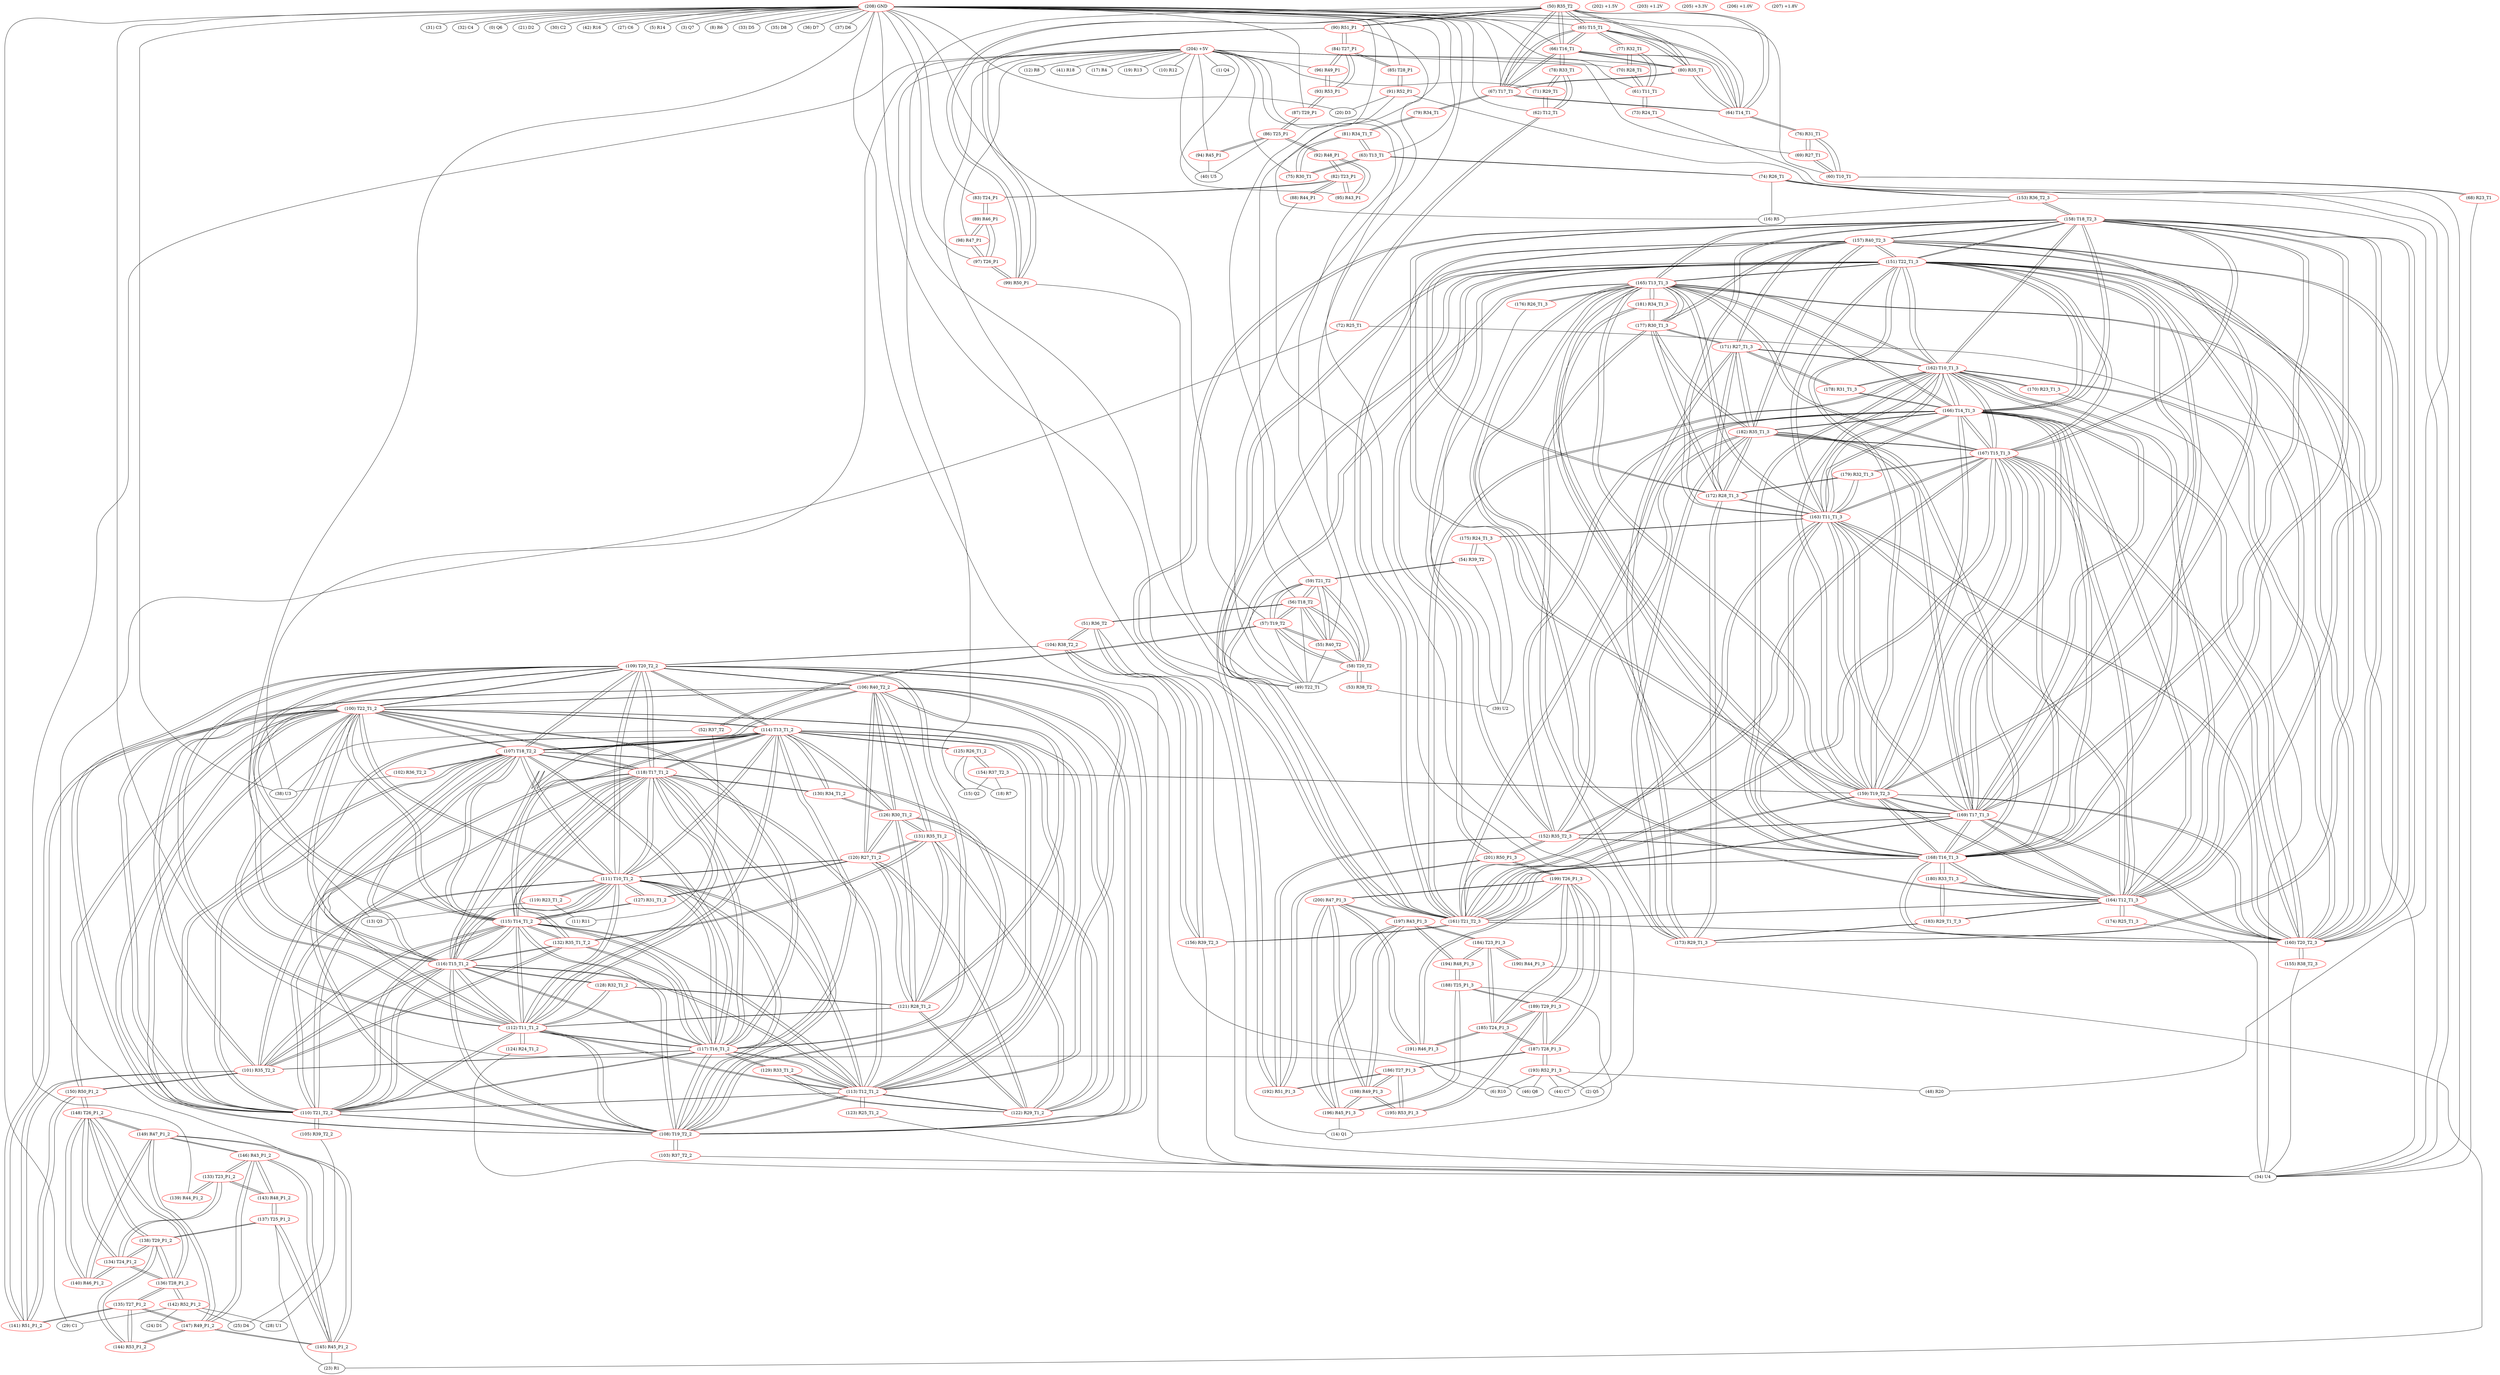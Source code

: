 graph {
	50 [label="(50) R35_T2" color=red]
	65 [label="(65) T15_T1"]
	66 [label="(66) T16_T1"]
	64 [label="(64) T14_T1"]
	67 [label="(67) T17_T1"]
	80 [label="(80) R35_T1"]
	90 [label="(90) R51_P1"]
	99 [label="(99) R50_P1"]
	49 [label="(49) T22_T1"]
	51 [label="(51) R36_T2" color=red]
	34 [label="(34) U4"]
	104 [label="(104) R38_T2_2"]
	156 [label="(156) R39_T2_3"]
	56 [label="(56) T18_T2"]
	52 [label="(52) R37_T2" color=red]
	11 [label="(11) R11"]
	38 [label="(38) U3"]
	57 [label="(57) T19_T2"]
	53 [label="(53) R38_T2" color=red]
	39 [label="(39) U2"]
	58 [label="(58) T20_T2"]
	54 [label="(54) R39_T2" color=red]
	39 [label="(39) U2"]
	175 [label="(175) R24_T1_3"]
	59 [label="(59) T21_T2"]
	55 [label="(55) R40_T2" color=red]
	57 [label="(57) T19_T2"]
	58 [label="(58) T20_T2"]
	59 [label="(59) T21_T2"]
	49 [label="(49) T22_T1"]
	56 [label="(56) T18_T2"]
	56 [label="(56) T18_T2" color=red]
	57 [label="(57) T19_T2"]
	58 [label="(58) T20_T2"]
	59 [label="(59) T21_T2"]
	49 [label="(49) T22_T1"]
	55 [label="(55) R40_T2"]
	51 [label="(51) R36_T2"]
	57 [label="(57) T19_T2" color=red]
	58 [label="(58) T20_T2"]
	59 [label="(59) T21_T2"]
	49 [label="(49) T22_T1"]
	56 [label="(56) T18_T2"]
	55 [label="(55) R40_T2"]
	52 [label="(52) R37_T2"]
	58 [label="(58) T20_T2" color=red]
	57 [label="(57) T19_T2"]
	59 [label="(59) T21_T2"]
	49 [label="(49) T22_T1"]
	56 [label="(56) T18_T2"]
	55 [label="(55) R40_T2"]
	53 [label="(53) R38_T2"]
	59 [label="(59) T21_T2" color=red]
	57 [label="(57) T19_T2"]
	58 [label="(58) T20_T2"]
	49 [label="(49) T22_T1"]
	56 [label="(56) T18_T2"]
	55 [label="(55) R40_T2"]
	54 [label="(54) R39_T2"]
	60 [label="(60) T10_T1" color=red]
	68 [label="(68) R23_T1"]
	69 [label="(69) R27_T1"]
	76 [label="(76) R31_T1"]
	61 [label="(61) T11_T1" color=red]
	73 [label="(73) R24_T1"]
	77 [label="(77) R32_T1"]
	70 [label="(70) R28_T1"]
	62 [label="(62) T12_T1" color=red]
	78 [label="(78) R33_T1"]
	71 [label="(71) R29_T1"]
	72 [label="(72) R25_T1"]
	63 [label="(63) T13_T1" color=red]
	75 [label="(75) R30_T1"]
	81 [label="(81) R34_T1_T"]
	74 [label="(74) R26_T1"]
	64 [label="(64) T14_T1" color=red]
	65 [label="(65) T15_T1"]
	66 [label="(66) T16_T1"]
	67 [label="(67) T17_T1"]
	50 [label="(50) R35_T2"]
	80 [label="(80) R35_T1"]
	76 [label="(76) R31_T1"]
	65 [label="(65) T15_T1" color=red]
	66 [label="(66) T16_T1"]
	64 [label="(64) T14_T1"]
	67 [label="(67) T17_T1"]
	50 [label="(50) R35_T2"]
	80 [label="(80) R35_T1"]
	77 [label="(77) R32_T1"]
	66 [label="(66) T16_T1" color=red]
	65 [label="(65) T15_T1"]
	64 [label="(64) T14_T1"]
	67 [label="(67) T17_T1"]
	50 [label="(50) R35_T2"]
	80 [label="(80) R35_T1"]
	78 [label="(78) R33_T1"]
	67 [label="(67) T17_T1" color=red]
	65 [label="(65) T15_T1"]
	66 [label="(66) T16_T1"]
	64 [label="(64) T14_T1"]
	50 [label="(50) R35_T2"]
	80 [label="(80) R35_T1"]
	79 [label="(79) R34_T1"]
	68 [label="(68) R23_T1" color=red]
	34 [label="(34) U4"]
	60 [label="(60) T10_T1"]
	69 [label="(69) R27_T1" color=red]
	60 [label="(60) T10_T1"]
	76 [label="(76) R31_T1"]
	70 [label="(70) R28_T1" color=red]
	77 [label="(77) R32_T1"]
	61 [label="(61) T11_T1"]
	71 [label="(71) R29_T1" color=red]
	78 [label="(78) R33_T1"]
	62 [label="(62) T12_T1"]
	72 [label="(72) R25_T1" color=red]
	34 [label="(34) U4"]
	25 [label="(25) D4"]
	62 [label="(62) T12_T1"]
	73 [label="(73) R24_T1" color=red]
	34 [label="(34) U4"]
	61 [label="(61) T11_T1"]
	74 [label="(74) R26_T1" color=red]
	34 [label="(34) U4"]
	16 [label="(16) R5"]
	153 [label="(153) R36_T2_3"]
	63 [label="(63) T13_T1"]
	75 [label="(75) R30_T1" color=red]
	81 [label="(81) R34_T1_T"]
	63 [label="(63) T13_T1"]
	76 [label="(76) R31_T1" color=red]
	69 [label="(69) R27_T1"]
	60 [label="(60) T10_T1"]
	64 [label="(64) T14_T1"]
	77 [label="(77) R32_T1" color=red]
	65 [label="(65) T15_T1"]
	61 [label="(61) T11_T1"]
	70 [label="(70) R28_T1"]
	78 [label="(78) R33_T1" color=red]
	66 [label="(66) T16_T1"]
	62 [label="(62) T12_T1"]
	71 [label="(71) R29_T1"]
	79 [label="(79) R34_T1" color=red]
	67 [label="(67) T17_T1"]
	81 [label="(81) R34_T1_T"]
	80 [label="(80) R35_T1" color=red]
	65 [label="(65) T15_T1"]
	66 [label="(66) T16_T1"]
	64 [label="(64) T14_T1"]
	67 [label="(67) T17_T1"]
	50 [label="(50) R35_T2"]
	81 [label="(81) R34_T1_T" color=red]
	75 [label="(75) R30_T1"]
	63 [label="(63) T13_T1"]
	79 [label="(79) R34_T1"]
	82 [label="(82) T23_P1" color=red]
	92 [label="(92) R48_P1"]
	95 [label="(95) R43_P1"]
	83 [label="(83) T24_P1"]
	88 [label="(88) R44_P1"]
	83 [label="(83) T24_P1" color=red]
	89 [label="(89) R46_P1"]
	82 [label="(82) T23_P1"]
	84 [label="(84) T27_P1" color=red]
	90 [label="(90) R51_P1"]
	85 [label="(85) T28_P1"]
	93 [label="(93) R53_P1"]
	96 [label="(96) R49_P1"]
	85 [label="(85) T28_P1" color=red]
	91 [label="(91) R52_P1"]
	84 [label="(84) T27_P1"]
	86 [label="(86) T25_P1" color=red]
	87 [label="(87) T29_P1"]
	92 [label="(92) R48_P1"]
	94 [label="(94) R45_P1"]
	40 [label="(40) U5"]
	87 [label="(87) T29_P1" color=red]
	86 [label="(86) T25_P1"]
	93 [label="(93) R53_P1"]
	88 [label="(88) R44_P1" color=red]
	44 [label="(44) C7"]
	82 [label="(82) T23_P1"]
	89 [label="(89) R46_P1" color=red]
	97 [label="(97) T26_P1"]
	98 [label="(98) R47_P1"]
	83 [label="(83) T24_P1"]
	90 [label="(90) R51_P1" color=red]
	84 [label="(84) T27_P1"]
	99 [label="(99) R50_P1"]
	49 [label="(49) T22_T1"]
	50 [label="(50) R35_T2"]
	91 [label="(91) R52_P1" color=red]
	48 [label="(48) R20"]
	20 [label="(20) D3"]
	16 [label="(16) R5"]
	85 [label="(85) T28_P1"]
	92 [label="(92) R48_P1" color=red]
	86 [label="(86) T25_P1"]
	82 [label="(82) T23_P1"]
	95 [label="(95) R43_P1"]
	93 [label="(93) R53_P1" color=red]
	87 [label="(87) T29_P1"]
	84 [label="(84) T27_P1"]
	96 [label="(96) R49_P1"]
	94 [label="(94) R45_P1" color=red]
	86 [label="(86) T25_P1"]
	40 [label="(40) U5"]
	95 [label="(95) R43_P1" color=red]
	92 [label="(92) R48_P1"]
	82 [label="(82) T23_P1"]
	96 [label="(96) R49_P1" color=red]
	84 [label="(84) T27_P1"]
	93 [label="(93) R53_P1"]
	97 [label="(97) T26_P1" color=red]
	99 [label="(99) R50_P1"]
	89 [label="(89) R46_P1"]
	98 [label="(98) R47_P1"]
	98 [label="(98) R47_P1" color=red]
	97 [label="(97) T26_P1"]
	89 [label="(89) R46_P1"]
	99 [label="(99) R50_P1" color=red]
	97 [label="(97) T26_P1"]
	90 [label="(90) R51_P1"]
	49 [label="(49) T22_T1"]
	50 [label="(50) R35_T2"]
	100 [label="(100) T22_T1_2" color=red]
	114 [label="(114) T13_T1_2"]
	107 [label="(107) T18_T2_2"]
	108 [label="(108) T19_T2_2"]
	113 [label="(113) T12_T1_2"]
	116 [label="(116) T15_T1_2"]
	115 [label="(115) T14_T1_2"]
	109 [label="(109) T20_T2_2"]
	110 [label="(110) T21_T2_2"]
	112 [label="(112) T11_T1_2"]
	111 [label="(111) T10_T1_2"]
	117 [label="(117) T16_T1_2"]
	118 [label="(118) T17_T1_2"]
	106 [label="(106) R40_T2_2"]
	141 [label="(141) R51_P1_2"]
	150 [label="(150) R50_P1_2"]
	101 [label="(101) R35_T2_2"]
	101 [label="(101) R35_T2_2" color=red]
	116 [label="(116) T15_T1_2"]
	117 [label="(117) T16_T1_2"]
	115 [label="(115) T14_T1_2"]
	118 [label="(118) T17_T1_2"]
	132 [label="(132) R35_T1_T_2"]
	141 [label="(141) R51_P1_2"]
	150 [label="(150) R50_P1_2"]
	100 [label="(100) T22_T1_2"]
	102 [label="(102) R36_T2_2" color=red]
	38 [label="(38) U3"]
	107 [label="(107) T18_T2_2"]
	103 [label="(103) R37_T2_2" color=red]
	34 [label="(34) U4"]
	108 [label="(108) T19_T2_2"]
	104 [label="(104) R38_T2_2" color=red]
	34 [label="(34) U4"]
	51 [label="(51) R36_T2"]
	156 [label="(156) R39_T2_3"]
	109 [label="(109) T20_T2_2"]
	105 [label="(105) R39_T2_2" color=red]
	28 [label="(28) U1"]
	110 [label="(110) T21_T2_2"]
	106 [label="(106) R40_T2_2" color=red]
	108 [label="(108) T19_T2_2"]
	109 [label="(109) T20_T2_2"]
	110 [label="(110) T21_T2_2"]
	100 [label="(100) T22_T1_2"]
	107 [label="(107) T18_T2_2"]
	122 [label="(122) R29_T1_2"]
	121 [label="(121) R28_T1_2"]
	126 [label="(126) R30_T1_2"]
	120 [label="(120) R27_T1_2"]
	131 [label="(131) R35_T1_2"]
	107 [label="(107) T18_T2_2" color=red]
	114 [label="(114) T13_T1_2"]
	108 [label="(108) T19_T2_2"]
	113 [label="(113) T12_T1_2"]
	116 [label="(116) T15_T1_2"]
	115 [label="(115) T14_T1_2"]
	109 [label="(109) T20_T2_2"]
	110 [label="(110) T21_T2_2"]
	112 [label="(112) T11_T1_2"]
	111 [label="(111) T10_T1_2"]
	100 [label="(100) T22_T1_2"]
	117 [label="(117) T16_T1_2"]
	118 [label="(118) T17_T1_2"]
	106 [label="(106) R40_T2_2"]
	102 [label="(102) R36_T2_2"]
	108 [label="(108) T19_T2_2" color=red]
	114 [label="(114) T13_T1_2"]
	107 [label="(107) T18_T2_2"]
	113 [label="(113) T12_T1_2"]
	116 [label="(116) T15_T1_2"]
	115 [label="(115) T14_T1_2"]
	109 [label="(109) T20_T2_2"]
	110 [label="(110) T21_T2_2"]
	112 [label="(112) T11_T1_2"]
	111 [label="(111) T10_T1_2"]
	100 [label="(100) T22_T1_2"]
	117 [label="(117) T16_T1_2"]
	118 [label="(118) T17_T1_2"]
	106 [label="(106) R40_T2_2"]
	103 [label="(103) R37_T2_2"]
	109 [label="(109) T20_T2_2" color=red]
	114 [label="(114) T13_T1_2"]
	107 [label="(107) T18_T2_2"]
	108 [label="(108) T19_T2_2"]
	113 [label="(113) T12_T1_2"]
	116 [label="(116) T15_T1_2"]
	115 [label="(115) T14_T1_2"]
	110 [label="(110) T21_T2_2"]
	112 [label="(112) T11_T1_2"]
	111 [label="(111) T10_T1_2"]
	100 [label="(100) T22_T1_2"]
	117 [label="(117) T16_T1_2"]
	118 [label="(118) T17_T1_2"]
	106 [label="(106) R40_T2_2"]
	104 [label="(104) R38_T2_2"]
	110 [label="(110) T21_T2_2" color=red]
	114 [label="(114) T13_T1_2"]
	107 [label="(107) T18_T2_2"]
	108 [label="(108) T19_T2_2"]
	113 [label="(113) T12_T1_2"]
	116 [label="(116) T15_T1_2"]
	115 [label="(115) T14_T1_2"]
	109 [label="(109) T20_T2_2"]
	112 [label="(112) T11_T1_2"]
	111 [label="(111) T10_T1_2"]
	100 [label="(100) T22_T1_2"]
	117 [label="(117) T16_T1_2"]
	118 [label="(118) T17_T1_2"]
	106 [label="(106) R40_T2_2"]
	105 [label="(105) R39_T2_2"]
	111 [label="(111) T10_T1_2" color=red]
	114 [label="(114) T13_T1_2"]
	107 [label="(107) T18_T2_2"]
	108 [label="(108) T19_T2_2"]
	113 [label="(113) T12_T1_2"]
	116 [label="(116) T15_T1_2"]
	115 [label="(115) T14_T1_2"]
	109 [label="(109) T20_T2_2"]
	110 [label="(110) T21_T2_2"]
	112 [label="(112) T11_T1_2"]
	100 [label="(100) T22_T1_2"]
	117 [label="(117) T16_T1_2"]
	118 [label="(118) T17_T1_2"]
	119 [label="(119) R23_T1_2"]
	120 [label="(120) R27_T1_2"]
	127 [label="(127) R31_T1_2"]
	112 [label="(112) T11_T1_2" color=red]
	114 [label="(114) T13_T1_2"]
	107 [label="(107) T18_T2_2"]
	108 [label="(108) T19_T2_2"]
	113 [label="(113) T12_T1_2"]
	116 [label="(116) T15_T1_2"]
	115 [label="(115) T14_T1_2"]
	109 [label="(109) T20_T2_2"]
	110 [label="(110) T21_T2_2"]
	111 [label="(111) T10_T1_2"]
	100 [label="(100) T22_T1_2"]
	117 [label="(117) T16_T1_2"]
	118 [label="(118) T17_T1_2"]
	124 [label="(124) R24_T1_2"]
	128 [label="(128) R32_T1_2"]
	121 [label="(121) R28_T1_2"]
	113 [label="(113) T12_T1_2" color=red]
	114 [label="(114) T13_T1_2"]
	107 [label="(107) T18_T2_2"]
	108 [label="(108) T19_T2_2"]
	116 [label="(116) T15_T1_2"]
	115 [label="(115) T14_T1_2"]
	109 [label="(109) T20_T2_2"]
	110 [label="(110) T21_T2_2"]
	112 [label="(112) T11_T1_2"]
	111 [label="(111) T10_T1_2"]
	100 [label="(100) T22_T1_2"]
	117 [label="(117) T16_T1_2"]
	118 [label="(118) T17_T1_2"]
	129 [label="(129) R33_T1_2"]
	122 [label="(122) R29_T1_2"]
	123 [label="(123) R25_T1_2"]
	114 [label="(114) T13_T1_2" color=red]
	107 [label="(107) T18_T2_2"]
	108 [label="(108) T19_T2_2"]
	113 [label="(113) T12_T1_2"]
	116 [label="(116) T15_T1_2"]
	115 [label="(115) T14_T1_2"]
	109 [label="(109) T20_T2_2"]
	110 [label="(110) T21_T2_2"]
	112 [label="(112) T11_T1_2"]
	111 [label="(111) T10_T1_2"]
	100 [label="(100) T22_T1_2"]
	117 [label="(117) T16_T1_2"]
	118 [label="(118) T17_T1_2"]
	126 [label="(126) R30_T1_2"]
	130 [label="(130) R34_T1_2"]
	125 [label="(125) R26_T1_2"]
	115 [label="(115) T14_T1_2" color=red]
	114 [label="(114) T13_T1_2"]
	107 [label="(107) T18_T2_2"]
	108 [label="(108) T19_T2_2"]
	113 [label="(113) T12_T1_2"]
	116 [label="(116) T15_T1_2"]
	109 [label="(109) T20_T2_2"]
	110 [label="(110) T21_T2_2"]
	112 [label="(112) T11_T1_2"]
	111 [label="(111) T10_T1_2"]
	100 [label="(100) T22_T1_2"]
	117 [label="(117) T16_T1_2"]
	118 [label="(118) T17_T1_2"]
	101 [label="(101) R35_T2_2"]
	132 [label="(132) R35_T1_T_2"]
	127 [label="(127) R31_T1_2"]
	116 [label="(116) T15_T1_2" color=red]
	114 [label="(114) T13_T1_2"]
	107 [label="(107) T18_T2_2"]
	108 [label="(108) T19_T2_2"]
	113 [label="(113) T12_T1_2"]
	115 [label="(115) T14_T1_2"]
	109 [label="(109) T20_T2_2"]
	110 [label="(110) T21_T2_2"]
	112 [label="(112) T11_T1_2"]
	111 [label="(111) T10_T1_2"]
	100 [label="(100) T22_T1_2"]
	117 [label="(117) T16_T1_2"]
	118 [label="(118) T17_T1_2"]
	101 [label="(101) R35_T2_2"]
	132 [label="(132) R35_T1_T_2"]
	128 [label="(128) R32_T1_2"]
	117 [label="(117) T16_T1_2" color=red]
	114 [label="(114) T13_T1_2"]
	107 [label="(107) T18_T2_2"]
	108 [label="(108) T19_T2_2"]
	113 [label="(113) T12_T1_2"]
	116 [label="(116) T15_T1_2"]
	115 [label="(115) T14_T1_2"]
	109 [label="(109) T20_T2_2"]
	110 [label="(110) T21_T2_2"]
	112 [label="(112) T11_T1_2"]
	111 [label="(111) T10_T1_2"]
	100 [label="(100) T22_T1_2"]
	118 [label="(118) T17_T1_2"]
	101 [label="(101) R35_T2_2"]
	132 [label="(132) R35_T1_T_2"]
	129 [label="(129) R33_T1_2"]
	118 [label="(118) T17_T1_2" color=red]
	114 [label="(114) T13_T1_2"]
	107 [label="(107) T18_T2_2"]
	108 [label="(108) T19_T2_2"]
	113 [label="(113) T12_T1_2"]
	116 [label="(116) T15_T1_2"]
	115 [label="(115) T14_T1_2"]
	109 [label="(109) T20_T2_2"]
	110 [label="(110) T21_T2_2"]
	112 [label="(112) T11_T1_2"]
	111 [label="(111) T10_T1_2"]
	100 [label="(100) T22_T1_2"]
	117 [label="(117) T16_T1_2"]
	101 [label="(101) R35_T2_2"]
	132 [label="(132) R35_T1_T_2"]
	130 [label="(130) R34_T1_2"]
	119 [label="(119) R23_T1_2" color=red]
	11 [label="(11) R11"]
	13 [label="(13) Q3"]
	111 [label="(111) T10_T1_2"]
	120 [label="(120) R27_T1_2" color=red]
	106 [label="(106) R40_T2_2"]
	122 [label="(122) R29_T1_2"]
	121 [label="(121) R28_T1_2"]
	126 [label="(126) R30_T1_2"]
	131 [label="(131) R35_T1_2"]
	111 [label="(111) T10_T1_2"]
	127 [label="(127) R31_T1_2"]
	121 [label="(121) R28_T1_2" color=red]
	106 [label="(106) R40_T2_2"]
	122 [label="(122) R29_T1_2"]
	126 [label="(126) R30_T1_2"]
	120 [label="(120) R27_T1_2"]
	131 [label="(131) R35_T1_2"]
	128 [label="(128) R32_T1_2"]
	112 [label="(112) T11_T1_2"]
	122 [label="(122) R29_T1_2" color=red]
	106 [label="(106) R40_T2_2"]
	121 [label="(121) R28_T1_2"]
	126 [label="(126) R30_T1_2"]
	120 [label="(120) R27_T1_2"]
	131 [label="(131) R35_T1_2"]
	129 [label="(129) R33_T1_2"]
	113 [label="(113) T12_T1_2"]
	123 [label="(123) R25_T1_2" color=red]
	34 [label="(34) U4"]
	113 [label="(113) T12_T1_2"]
	124 [label="(124) R24_T1_2" color=red]
	34 [label="(34) U4"]
	112 [label="(112) T11_T1_2"]
	125 [label="(125) R26_T1_2" color=red]
	18 [label="(18) R7"]
	15 [label="(15) Q2"]
	154 [label="(154) R37_T2_3"]
	114 [label="(114) T13_T1_2"]
	126 [label="(126) R30_T1_2" color=red]
	106 [label="(106) R40_T2_2"]
	122 [label="(122) R29_T1_2"]
	121 [label="(121) R28_T1_2"]
	120 [label="(120) R27_T1_2"]
	131 [label="(131) R35_T1_2"]
	130 [label="(130) R34_T1_2"]
	114 [label="(114) T13_T1_2"]
	127 [label="(127) R31_T1_2" color=red]
	120 [label="(120) R27_T1_2"]
	111 [label="(111) T10_T1_2"]
	115 [label="(115) T14_T1_2"]
	128 [label="(128) R32_T1_2" color=red]
	116 [label="(116) T15_T1_2"]
	112 [label="(112) T11_T1_2"]
	121 [label="(121) R28_T1_2"]
	129 [label="(129) R33_T1_2" color=red]
	117 [label="(117) T16_T1_2"]
	113 [label="(113) T12_T1_2"]
	122 [label="(122) R29_T1_2"]
	130 [label="(130) R34_T1_2" color=red]
	118 [label="(118) T17_T1_2"]
	126 [label="(126) R30_T1_2"]
	114 [label="(114) T13_T1_2"]
	131 [label="(131) R35_T1_2" color=red]
	106 [label="(106) R40_T2_2"]
	122 [label="(122) R29_T1_2"]
	121 [label="(121) R28_T1_2"]
	126 [label="(126) R30_T1_2"]
	120 [label="(120) R27_T1_2"]
	132 [label="(132) R35_T1_T_2"]
	132 [label="(132) R35_T1_T_2" color=red]
	116 [label="(116) T15_T1_2"]
	117 [label="(117) T16_T1_2"]
	115 [label="(115) T14_T1_2"]
	118 [label="(118) T17_T1_2"]
	101 [label="(101) R35_T2_2"]
	131 [label="(131) R35_T1_2"]
	133 [label="(133) T23_P1_2" color=red]
	143 [label="(143) R48_P1_2"]
	146 [label="(146) R43_P1_2"]
	134 [label="(134) T24_P1_2"]
	139 [label="(139) R44_P1_2"]
	134 [label="(134) T24_P1_2" color=red]
	148 [label="(148) T26_P1_2"]
	138 [label="(138) T29_P1_2"]
	136 [label="(136) T28_P1_2"]
	140 [label="(140) R46_P1_2"]
	133 [label="(133) T23_P1_2"]
	135 [label="(135) T27_P1_2" color=red]
	141 [label="(141) R51_P1_2"]
	136 [label="(136) T28_P1_2"]
	144 [label="(144) R53_P1_2"]
	147 [label="(147) R49_P1_2"]
	136 [label="(136) T28_P1_2" color=red]
	148 [label="(148) T26_P1_2"]
	134 [label="(134) T24_P1_2"]
	138 [label="(138) T29_P1_2"]
	142 [label="(142) R52_P1_2"]
	135 [label="(135) T27_P1_2"]
	137 [label="(137) T25_P1_2" color=red]
	138 [label="(138) T29_P1_2"]
	143 [label="(143) R48_P1_2"]
	145 [label="(145) R45_P1_2"]
	23 [label="(23) R1"]
	138 [label="(138) T29_P1_2" color=red]
	148 [label="(148) T26_P1_2"]
	134 [label="(134) T24_P1_2"]
	136 [label="(136) T28_P1_2"]
	137 [label="(137) T25_P1_2"]
	144 [label="(144) R53_P1_2"]
	139 [label="(139) R44_P1_2" color=red]
	133 [label="(133) T23_P1_2"]
	140 [label="(140) R46_P1_2" color=red]
	148 [label="(148) T26_P1_2"]
	149 [label="(149) R47_P1_2"]
	134 [label="(134) T24_P1_2"]
	141 [label="(141) R51_P1_2" color=red]
	135 [label="(135) T27_P1_2"]
	150 [label="(150) R50_P1_2"]
	100 [label="(100) T22_T1_2"]
	101 [label="(101) R35_T2_2"]
	142 [label="(142) R52_P1_2" color=red]
	24 [label="(24) D1"]
	25 [label="(25) D4"]
	28 [label="(28) U1"]
	29 [label="(29) C1"]
	136 [label="(136) T28_P1_2"]
	143 [label="(143) R48_P1_2" color=red]
	137 [label="(137) T25_P1_2"]
	133 [label="(133) T23_P1_2"]
	146 [label="(146) R43_P1_2"]
	144 [label="(144) R53_P1_2" color=red]
	138 [label="(138) T29_P1_2"]
	135 [label="(135) T27_P1_2"]
	147 [label="(147) R49_P1_2"]
	145 [label="(145) R45_P1_2" color=red]
	149 [label="(149) R47_P1_2"]
	146 [label="(146) R43_P1_2"]
	147 [label="(147) R49_P1_2"]
	137 [label="(137) T25_P1_2"]
	23 [label="(23) R1"]
	146 [label="(146) R43_P1_2" color=red]
	143 [label="(143) R48_P1_2"]
	133 [label="(133) T23_P1_2"]
	149 [label="(149) R47_P1_2"]
	145 [label="(145) R45_P1_2"]
	147 [label="(147) R49_P1_2"]
	147 [label="(147) R49_P1_2" color=red]
	149 [label="(149) R47_P1_2"]
	145 [label="(145) R45_P1_2"]
	146 [label="(146) R43_P1_2"]
	135 [label="(135) T27_P1_2"]
	144 [label="(144) R53_P1_2"]
	148 [label="(148) T26_P1_2" color=red]
	150 [label="(150) R50_P1_2"]
	134 [label="(134) T24_P1_2"]
	138 [label="(138) T29_P1_2"]
	136 [label="(136) T28_P1_2"]
	140 [label="(140) R46_P1_2"]
	149 [label="(149) R47_P1_2"]
	149 [label="(149) R47_P1_2" color=red]
	145 [label="(145) R45_P1_2"]
	146 [label="(146) R43_P1_2"]
	147 [label="(147) R49_P1_2"]
	148 [label="(148) T26_P1_2"]
	140 [label="(140) R46_P1_2"]
	150 [label="(150) R50_P1_2" color=red]
	148 [label="(148) T26_P1_2"]
	141 [label="(141) R51_P1_2"]
	100 [label="(100) T22_T1_2"]
	101 [label="(101) R35_T2_2"]
	151 [label="(151) T22_T1_3" color=red]
	165 [label="(165) T13_T1_3"]
	158 [label="(158) T18_T2_3"]
	159 [label="(159) T19_T2_3"]
	164 [label="(164) T12_T1_3"]
	167 [label="(167) T15_T1_3"]
	166 [label="(166) T14_T1_3"]
	160 [label="(160) T20_T2_3"]
	161 [label="(161) T21_T2_3"]
	163 [label="(163) T11_T1_3"]
	162 [label="(162) T10_T1_3"]
	168 [label="(168) T16_T1_3"]
	169 [label="(169) T17_T1_3"]
	157 [label="(157) R40_T2_3"]
	192 [label="(192) R51_P1_3"]
	201 [label="(201) R50_P1_3"]
	152 [label="(152) R35_T2_3"]
	152 [label="(152) R35_T2_3" color=red]
	167 [label="(167) T15_T1_3"]
	168 [label="(168) T16_T1_3"]
	166 [label="(166) T14_T1_3"]
	169 [label="(169) T17_T1_3"]
	182 [label="(182) R35_T1_3"]
	192 [label="(192) R51_P1_3"]
	201 [label="(201) R50_P1_3"]
	151 [label="(151) T22_T1_3"]
	153 [label="(153) R36_T2_3" color=red]
	34 [label="(34) U4"]
	16 [label="(16) R5"]
	74 [label="(74) R26_T1"]
	158 [label="(158) T18_T2_3"]
	154 [label="(154) R37_T2_3" color=red]
	18 [label="(18) R7"]
	15 [label="(15) Q2"]
	125 [label="(125) R26_T1_2"]
	159 [label="(159) T19_T2_3"]
	155 [label="(155) R38_T2_3" color=red]
	34 [label="(34) U4"]
	160 [label="(160) T20_T2_3"]
	156 [label="(156) R39_T2_3" color=red]
	34 [label="(34) U4"]
	51 [label="(51) R36_T2"]
	104 [label="(104) R38_T2_2"]
	161 [label="(161) T21_T2_3"]
	157 [label="(157) R40_T2_3" color=red]
	159 [label="(159) T19_T2_3"]
	160 [label="(160) T20_T2_3"]
	161 [label="(161) T21_T2_3"]
	151 [label="(151) T22_T1_3"]
	158 [label="(158) T18_T2_3"]
	173 [label="(173) R29_T1_3"]
	172 [label="(172) R28_T1_3"]
	177 [label="(177) R30_T1_3"]
	171 [label="(171) R27_T1_3"]
	182 [label="(182) R35_T1_3"]
	158 [label="(158) T18_T2_3" color=red]
	165 [label="(165) T13_T1_3"]
	159 [label="(159) T19_T2_3"]
	164 [label="(164) T12_T1_3"]
	167 [label="(167) T15_T1_3"]
	166 [label="(166) T14_T1_3"]
	160 [label="(160) T20_T2_3"]
	161 [label="(161) T21_T2_3"]
	163 [label="(163) T11_T1_3"]
	162 [label="(162) T10_T1_3"]
	151 [label="(151) T22_T1_3"]
	168 [label="(168) T16_T1_3"]
	169 [label="(169) T17_T1_3"]
	157 [label="(157) R40_T2_3"]
	153 [label="(153) R36_T2_3"]
	159 [label="(159) T19_T2_3" color=red]
	165 [label="(165) T13_T1_3"]
	158 [label="(158) T18_T2_3"]
	164 [label="(164) T12_T1_3"]
	167 [label="(167) T15_T1_3"]
	166 [label="(166) T14_T1_3"]
	160 [label="(160) T20_T2_3"]
	161 [label="(161) T21_T2_3"]
	163 [label="(163) T11_T1_3"]
	162 [label="(162) T10_T1_3"]
	151 [label="(151) T22_T1_3"]
	168 [label="(168) T16_T1_3"]
	169 [label="(169) T17_T1_3"]
	157 [label="(157) R40_T2_3"]
	154 [label="(154) R37_T2_3"]
	160 [label="(160) T20_T2_3" color=red]
	165 [label="(165) T13_T1_3"]
	158 [label="(158) T18_T2_3"]
	159 [label="(159) T19_T2_3"]
	164 [label="(164) T12_T1_3"]
	167 [label="(167) T15_T1_3"]
	166 [label="(166) T14_T1_3"]
	161 [label="(161) T21_T2_3"]
	163 [label="(163) T11_T1_3"]
	162 [label="(162) T10_T1_3"]
	151 [label="(151) T22_T1_3"]
	168 [label="(168) T16_T1_3"]
	169 [label="(169) T17_T1_3"]
	157 [label="(157) R40_T2_3"]
	155 [label="(155) R38_T2_3"]
	161 [label="(161) T21_T2_3" color=red]
	165 [label="(165) T13_T1_3"]
	158 [label="(158) T18_T2_3"]
	159 [label="(159) T19_T2_3"]
	164 [label="(164) T12_T1_3"]
	167 [label="(167) T15_T1_3"]
	166 [label="(166) T14_T1_3"]
	160 [label="(160) T20_T2_3"]
	163 [label="(163) T11_T1_3"]
	162 [label="(162) T10_T1_3"]
	151 [label="(151) T22_T1_3"]
	168 [label="(168) T16_T1_3"]
	169 [label="(169) T17_T1_3"]
	157 [label="(157) R40_T2_3"]
	156 [label="(156) R39_T2_3"]
	162 [label="(162) T10_T1_3" color=red]
	165 [label="(165) T13_T1_3"]
	158 [label="(158) T18_T2_3"]
	159 [label="(159) T19_T2_3"]
	164 [label="(164) T12_T1_3"]
	167 [label="(167) T15_T1_3"]
	166 [label="(166) T14_T1_3"]
	160 [label="(160) T20_T2_3"]
	161 [label="(161) T21_T2_3"]
	163 [label="(163) T11_T1_3"]
	151 [label="(151) T22_T1_3"]
	168 [label="(168) T16_T1_3"]
	169 [label="(169) T17_T1_3"]
	170 [label="(170) R23_T1_3"]
	171 [label="(171) R27_T1_3"]
	178 [label="(178) R31_T1_3"]
	163 [label="(163) T11_T1_3" color=red]
	165 [label="(165) T13_T1_3"]
	158 [label="(158) T18_T2_3"]
	159 [label="(159) T19_T2_3"]
	164 [label="(164) T12_T1_3"]
	167 [label="(167) T15_T1_3"]
	166 [label="(166) T14_T1_3"]
	160 [label="(160) T20_T2_3"]
	161 [label="(161) T21_T2_3"]
	162 [label="(162) T10_T1_3"]
	151 [label="(151) T22_T1_3"]
	168 [label="(168) T16_T1_3"]
	169 [label="(169) T17_T1_3"]
	175 [label="(175) R24_T1_3"]
	179 [label="(179) R32_T1_3"]
	172 [label="(172) R28_T1_3"]
	164 [label="(164) T12_T1_3" color=red]
	165 [label="(165) T13_T1_3"]
	158 [label="(158) T18_T2_3"]
	159 [label="(159) T19_T2_3"]
	167 [label="(167) T15_T1_3"]
	166 [label="(166) T14_T1_3"]
	160 [label="(160) T20_T2_3"]
	161 [label="(161) T21_T2_3"]
	163 [label="(163) T11_T1_3"]
	162 [label="(162) T10_T1_3"]
	151 [label="(151) T22_T1_3"]
	168 [label="(168) T16_T1_3"]
	169 [label="(169) T17_T1_3"]
	180 [label="(180) R33_T1_3"]
	183 [label="(183) R29_T1_T_3"]
	174 [label="(174) R25_T1_3"]
	165 [label="(165) T13_T1_3" color=red]
	158 [label="(158) T18_T2_3"]
	159 [label="(159) T19_T2_3"]
	164 [label="(164) T12_T1_3"]
	167 [label="(167) T15_T1_3"]
	166 [label="(166) T14_T1_3"]
	160 [label="(160) T20_T2_3"]
	161 [label="(161) T21_T2_3"]
	163 [label="(163) T11_T1_3"]
	162 [label="(162) T10_T1_3"]
	151 [label="(151) T22_T1_3"]
	168 [label="(168) T16_T1_3"]
	169 [label="(169) T17_T1_3"]
	177 [label="(177) R30_T1_3"]
	181 [label="(181) R34_T1_3"]
	176 [label="(176) R26_T1_3"]
	166 [label="(166) T14_T1_3" color=red]
	165 [label="(165) T13_T1_3"]
	158 [label="(158) T18_T2_3"]
	159 [label="(159) T19_T2_3"]
	164 [label="(164) T12_T1_3"]
	167 [label="(167) T15_T1_3"]
	160 [label="(160) T20_T2_3"]
	161 [label="(161) T21_T2_3"]
	163 [label="(163) T11_T1_3"]
	162 [label="(162) T10_T1_3"]
	151 [label="(151) T22_T1_3"]
	168 [label="(168) T16_T1_3"]
	169 [label="(169) T17_T1_3"]
	152 [label="(152) R35_T2_3"]
	182 [label="(182) R35_T1_3"]
	178 [label="(178) R31_T1_3"]
	167 [label="(167) T15_T1_3" color=red]
	165 [label="(165) T13_T1_3"]
	158 [label="(158) T18_T2_3"]
	159 [label="(159) T19_T2_3"]
	164 [label="(164) T12_T1_3"]
	166 [label="(166) T14_T1_3"]
	160 [label="(160) T20_T2_3"]
	161 [label="(161) T21_T2_3"]
	163 [label="(163) T11_T1_3"]
	162 [label="(162) T10_T1_3"]
	151 [label="(151) T22_T1_3"]
	168 [label="(168) T16_T1_3"]
	169 [label="(169) T17_T1_3"]
	152 [label="(152) R35_T2_3"]
	182 [label="(182) R35_T1_3"]
	179 [label="(179) R32_T1_3"]
	168 [label="(168) T16_T1_3" color=red]
	165 [label="(165) T13_T1_3"]
	158 [label="(158) T18_T2_3"]
	159 [label="(159) T19_T2_3"]
	164 [label="(164) T12_T1_3"]
	167 [label="(167) T15_T1_3"]
	166 [label="(166) T14_T1_3"]
	160 [label="(160) T20_T2_3"]
	161 [label="(161) T21_T2_3"]
	163 [label="(163) T11_T1_3"]
	162 [label="(162) T10_T1_3"]
	151 [label="(151) T22_T1_3"]
	169 [label="(169) T17_T1_3"]
	152 [label="(152) R35_T2_3"]
	182 [label="(182) R35_T1_3"]
	180 [label="(180) R33_T1_3"]
	169 [label="(169) T17_T1_3" color=red]
	165 [label="(165) T13_T1_3"]
	158 [label="(158) T18_T2_3"]
	159 [label="(159) T19_T2_3"]
	164 [label="(164) T12_T1_3"]
	167 [label="(167) T15_T1_3"]
	166 [label="(166) T14_T1_3"]
	160 [label="(160) T20_T2_3"]
	161 [label="(161) T21_T2_3"]
	163 [label="(163) T11_T1_3"]
	162 [label="(162) T10_T1_3"]
	151 [label="(151) T22_T1_3"]
	168 [label="(168) T16_T1_3"]
	152 [label="(152) R35_T2_3"]
	182 [label="(182) R35_T1_3"]
	181 [label="(181) R34_T1_3"]
	170 [label="(170) R23_T1_3" color=red]
	34 [label="(34) U4"]
	162 [label="(162) T10_T1_3"]
	171 [label="(171) R27_T1_3" color=red]
	157 [label="(157) R40_T2_3"]
	173 [label="(173) R29_T1_3"]
	172 [label="(172) R28_T1_3"]
	177 [label="(177) R30_T1_3"]
	182 [label="(182) R35_T1_3"]
	162 [label="(162) T10_T1_3"]
	178 [label="(178) R31_T1_3"]
	172 [label="(172) R28_T1_3" color=red]
	157 [label="(157) R40_T2_3"]
	173 [label="(173) R29_T1_3"]
	177 [label="(177) R30_T1_3"]
	171 [label="(171) R27_T1_3"]
	182 [label="(182) R35_T1_3"]
	179 [label="(179) R32_T1_3"]
	163 [label="(163) T11_T1_3"]
	173 [label="(173) R29_T1_3" color=red]
	157 [label="(157) R40_T2_3"]
	172 [label="(172) R28_T1_3"]
	177 [label="(177) R30_T1_3"]
	171 [label="(171) R27_T1_3"]
	182 [label="(182) R35_T1_3"]
	183 [label="(183) R29_T1_T_3"]
	174 [label="(174) R25_T1_3" color=red]
	34 [label="(34) U4"]
	164 [label="(164) T12_T1_3"]
	175 [label="(175) R24_T1_3" color=red]
	39 [label="(39) U2"]
	54 [label="(54) R39_T2"]
	163 [label="(163) T11_T1_3"]
	176 [label="(176) R26_T1_3" color=red]
	39 [label="(39) U2"]
	165 [label="(165) T13_T1_3"]
	177 [label="(177) R30_T1_3" color=red]
	157 [label="(157) R40_T2_3"]
	173 [label="(173) R29_T1_3"]
	172 [label="(172) R28_T1_3"]
	171 [label="(171) R27_T1_3"]
	182 [label="(182) R35_T1_3"]
	181 [label="(181) R34_T1_3"]
	165 [label="(165) T13_T1_3"]
	178 [label="(178) R31_T1_3" color=red]
	171 [label="(171) R27_T1_3"]
	162 [label="(162) T10_T1_3"]
	166 [label="(166) T14_T1_3"]
	179 [label="(179) R32_T1_3" color=red]
	167 [label="(167) T15_T1_3"]
	163 [label="(163) T11_T1_3"]
	172 [label="(172) R28_T1_3"]
	180 [label="(180) R33_T1_3" color=red]
	168 [label="(168) T16_T1_3"]
	164 [label="(164) T12_T1_3"]
	183 [label="(183) R29_T1_T_3"]
	181 [label="(181) R34_T1_3" color=red]
	169 [label="(169) T17_T1_3"]
	177 [label="(177) R30_T1_3"]
	165 [label="(165) T13_T1_3"]
	182 [label="(182) R35_T1_3" color=red]
	167 [label="(167) T15_T1_3"]
	168 [label="(168) T16_T1_3"]
	166 [label="(166) T14_T1_3"]
	169 [label="(169) T17_T1_3"]
	152 [label="(152) R35_T2_3"]
	157 [label="(157) R40_T2_3"]
	173 [label="(173) R29_T1_3"]
	172 [label="(172) R28_T1_3"]
	177 [label="(177) R30_T1_3"]
	171 [label="(171) R27_T1_3"]
	183 [label="(183) R29_T1_T_3" color=red]
	180 [label="(180) R33_T1_3"]
	164 [label="(164) T12_T1_3"]
	173 [label="(173) R29_T1_3"]
	184 [label="(184) T23_P1_3" color=red]
	194 [label="(194) R48_P1_3"]
	197 [label="(197) R43_P1_3"]
	185 [label="(185) T24_P1_3"]
	190 [label="(190) R44_P1_3"]
	185 [label="(185) T24_P1_3" color=red]
	199 [label="(199) T26_P1_3"]
	189 [label="(189) T29_P1_3"]
	187 [label="(187) T28_P1_3"]
	191 [label="(191) R46_P1_3"]
	184 [label="(184) T23_P1_3"]
	186 [label="(186) T27_P1_3" color=red]
	192 [label="(192) R51_P1_3"]
	187 [label="(187) T28_P1_3"]
	195 [label="(195) R53_P1_3"]
	198 [label="(198) R49_P1_3"]
	187 [label="(187) T28_P1_3" color=red]
	199 [label="(199) T26_P1_3"]
	185 [label="(185) T24_P1_3"]
	189 [label="(189) T29_P1_3"]
	193 [label="(193) R52_P1_3"]
	186 [label="(186) T27_P1_3"]
	188 [label="(188) T25_P1_3" color=red]
	189 [label="(189) T29_P1_3"]
	194 [label="(194) R48_P1_3"]
	196 [label="(196) R45_P1_3"]
	14 [label="(14) Q1"]
	189 [label="(189) T29_P1_3" color=red]
	199 [label="(199) T26_P1_3"]
	185 [label="(185) T24_P1_3"]
	187 [label="(187) T28_P1_3"]
	188 [label="(188) T25_P1_3"]
	195 [label="(195) R53_P1_3"]
	190 [label="(190) R44_P1_3" color=red]
	23 [label="(23) R1"]
	184 [label="(184) T23_P1_3"]
	191 [label="(191) R46_P1_3" color=red]
	199 [label="(199) T26_P1_3"]
	200 [label="(200) R47_P1_3"]
	185 [label="(185) T24_P1_3"]
	192 [label="(192) R51_P1_3" color=red]
	186 [label="(186) T27_P1_3"]
	201 [label="(201) R50_P1_3"]
	151 [label="(151) T22_T1_3"]
	152 [label="(152) R35_T2_3"]
	193 [label="(193) R52_P1_3" color=red]
	6 [label="(6) R10"]
	2 [label="(2) Q5"]
	48 [label="(48) R20"]
	44 [label="(44) C7"]
	46 [label="(46) Q8"]
	187 [label="(187) T28_P1_3"]
	194 [label="(194) R48_P1_3" color=red]
	188 [label="(188) T25_P1_3"]
	184 [label="(184) T23_P1_3"]
	197 [label="(197) R43_P1_3"]
	195 [label="(195) R53_P1_3" color=red]
	189 [label="(189) T29_P1_3"]
	186 [label="(186) T27_P1_3"]
	198 [label="(198) R49_P1_3"]
	196 [label="(196) R45_P1_3" color=red]
	200 [label="(200) R47_P1_3"]
	197 [label="(197) R43_P1_3"]
	198 [label="(198) R49_P1_3"]
	188 [label="(188) T25_P1_3"]
	14 [label="(14) Q1"]
	197 [label="(197) R43_P1_3" color=red]
	194 [label="(194) R48_P1_3"]
	184 [label="(184) T23_P1_3"]
	200 [label="(200) R47_P1_3"]
	196 [label="(196) R45_P1_3"]
	198 [label="(198) R49_P1_3"]
	198 [label="(198) R49_P1_3" color=red]
	200 [label="(200) R47_P1_3"]
	196 [label="(196) R45_P1_3"]
	197 [label="(197) R43_P1_3"]
	186 [label="(186) T27_P1_3"]
	195 [label="(195) R53_P1_3"]
	199 [label="(199) T26_P1_3" color=red]
	201 [label="(201) R50_P1_3"]
	185 [label="(185) T24_P1_3"]
	189 [label="(189) T29_P1_3"]
	187 [label="(187) T28_P1_3"]
	191 [label="(191) R46_P1_3"]
	200 [label="(200) R47_P1_3"]
	200 [label="(200) R47_P1_3" color=red]
	196 [label="(196) R45_P1_3"]
	197 [label="(197) R43_P1_3"]
	198 [label="(198) R49_P1_3"]
	199 [label="(199) T26_P1_3"]
	191 [label="(191) R46_P1_3"]
	201 [label="(201) R50_P1_3" color=red]
	199 [label="(199) T26_P1_3"]
	192 [label="(192) R51_P1_3"]
	151 [label="(151) T22_T1_3"]
	152 [label="(152) R35_T2_3"]
	202 [label="(202) +1.5V" color=red]
	203 [label="(203) +1.2V" color=red]
	204 [label="(204) +5V" color=red]
	2 [label="(2) Q5"]
	1 [label="(1) Q4"]
	12 [label="(12) R8"]
	41 [label="(41) R18"]
	40 [label="(40) U5"]
	38 [label="(38) U3"]
	15 [label="(15) Q2"]
	17 [label="(17) R4"]
	14 [label="(14) Q1"]
	139 [label="(139) R44_P1_2"]
	19 [label="(19) R13"]
	10 [label="(10) R12"]
	55 [label="(55) R40_T2"]
	71 [label="(71) R29_T1"]
	70 [label="(70) R28_T1"]
	75 [label="(75) R30_T1"]
	69 [label="(69) R27_T1"]
	80 [label="(80) R35_T1"]
	98 [label="(98) R47_P1"]
	94 [label="(94) R45_P1"]
	95 [label="(95) R43_P1"]
	96 [label="(96) R49_P1"]
	205 [label="(205) +3.3V" color=red]
	206 [label="(206) +1.0V" color=red]
	207 [label="(207) +1.8V" color=red]
	208 [label="(208) GND" color=red]
	31 [label="(31) C3"]
	32 [label="(32) C4"]
	20 [label="(20) D3"]
	0 [label="(0) Q6"]
	21 [label="(21) D2"]
	30 [label="(30) C2"]
	38 [label="(38) U3"]
	29 [label="(29) C1"]
	42 [label="(42) R16"]
	27 [label="(27) C6"]
	6 [label="(6) R10"]
	5 [label="(5) R14"]
	3 [label="(3) Q7"]
	13 [label="(13) Q3"]
	8 [label="(8) R6"]
	33 [label="(33) D5"]
	35 [label="(35) D8"]
	46 [label="(46) Q8"]
	36 [label="(36) D7"]
	37 [label="(37) D6"]
	63 [label="(63) T13_T1"]
	56 [label="(56) T18_T2"]
	57 [label="(57) T19_T2"]
	62 [label="(62) T12_T1"]
	65 [label="(65) T15_T1"]
	64 [label="(64) T14_T1"]
	58 [label="(58) T20_T2"]
	59 [label="(59) T21_T2"]
	61 [label="(61) T11_T1"]
	60 [label="(60) T10_T1"]
	49 [label="(49) T22_T1"]
	66 [label="(66) T16_T1"]
	67 [label="(67) T17_T1"]
	97 [label="(97) T26_P1"]
	83 [label="(83) T24_P1"]
	87 [label="(87) T29_P1"]
	85 [label="(85) T28_P1"]
	50 -- 65
	50 -- 66
	50 -- 64
	50 -- 67
	50 -- 80
	50 -- 90
	50 -- 99
	50 -- 49
	51 -- 34
	51 -- 104
	51 -- 156
	51 -- 56
	52 -- 11
	52 -- 38
	52 -- 57
	53 -- 39
	53 -- 58
	54 -- 39
	54 -- 175
	54 -- 59
	55 -- 57
	55 -- 58
	55 -- 59
	55 -- 49
	55 -- 56
	56 -- 57
	56 -- 58
	56 -- 59
	56 -- 49
	56 -- 55
	56 -- 51
	57 -- 58
	57 -- 59
	57 -- 49
	57 -- 56
	57 -- 55
	57 -- 52
	58 -- 57
	58 -- 59
	58 -- 49
	58 -- 56
	58 -- 55
	58 -- 53
	59 -- 57
	59 -- 58
	59 -- 49
	59 -- 56
	59 -- 55
	59 -- 54
	60 -- 68
	60 -- 69
	60 -- 76
	61 -- 73
	61 -- 77
	61 -- 70
	62 -- 78
	62 -- 71
	62 -- 72
	63 -- 75
	63 -- 81
	63 -- 74
	64 -- 65
	64 -- 66
	64 -- 67
	64 -- 50
	64 -- 80
	64 -- 76
	65 -- 66
	65 -- 64
	65 -- 67
	65 -- 50
	65 -- 80
	65 -- 77
	66 -- 65
	66 -- 64
	66 -- 67
	66 -- 50
	66 -- 80
	66 -- 78
	67 -- 65
	67 -- 66
	67 -- 64
	67 -- 50
	67 -- 80
	67 -- 79
	68 -- 34
	68 -- 60
	69 -- 60
	69 -- 76
	70 -- 77
	70 -- 61
	71 -- 78
	71 -- 62
	72 -- 34
	72 -- 25
	72 -- 62
	73 -- 34
	73 -- 61
	74 -- 34
	74 -- 16
	74 -- 153
	74 -- 63
	75 -- 81
	75 -- 63
	76 -- 69
	76 -- 60
	76 -- 64
	77 -- 65
	77 -- 61
	77 -- 70
	78 -- 66
	78 -- 62
	78 -- 71
	79 -- 67
	79 -- 81
	80 -- 65
	80 -- 66
	80 -- 64
	80 -- 67
	80 -- 50
	81 -- 75
	81 -- 63
	81 -- 79
	82 -- 92
	82 -- 95
	82 -- 83
	82 -- 88
	83 -- 89
	83 -- 82
	84 -- 90
	84 -- 85
	84 -- 93
	84 -- 96
	85 -- 91
	85 -- 84
	86 -- 87
	86 -- 92
	86 -- 94
	86 -- 40
	87 -- 86
	87 -- 93
	88 -- 44
	88 -- 82
	89 -- 97
	89 -- 98
	89 -- 83
	90 -- 84
	90 -- 99
	90 -- 49
	90 -- 50
	91 -- 48
	91 -- 20
	91 -- 16
	91 -- 85
	92 -- 86
	92 -- 82
	92 -- 95
	93 -- 87
	93 -- 84
	93 -- 96
	94 -- 86
	94 -- 40
	95 -- 92
	95 -- 82
	96 -- 84
	96 -- 93
	97 -- 99
	97 -- 89
	97 -- 98
	98 -- 97
	98 -- 89
	99 -- 97
	99 -- 90
	99 -- 49
	99 -- 50
	100 -- 114
	100 -- 107
	100 -- 108
	100 -- 113
	100 -- 116
	100 -- 115
	100 -- 109
	100 -- 110
	100 -- 112
	100 -- 111
	100 -- 117
	100 -- 118
	100 -- 106
	100 -- 141
	100 -- 150
	100 -- 101
	101 -- 116
	101 -- 117
	101 -- 115
	101 -- 118
	101 -- 132
	101 -- 141
	101 -- 150
	101 -- 100
	102 -- 38
	102 -- 107
	103 -- 34
	103 -- 108
	104 -- 34
	104 -- 51
	104 -- 156
	104 -- 109
	105 -- 28
	105 -- 110
	106 -- 108
	106 -- 109
	106 -- 110
	106 -- 100
	106 -- 107
	106 -- 122
	106 -- 121
	106 -- 126
	106 -- 120
	106 -- 131
	107 -- 114
	107 -- 108
	107 -- 113
	107 -- 116
	107 -- 115
	107 -- 109
	107 -- 110
	107 -- 112
	107 -- 111
	107 -- 100
	107 -- 117
	107 -- 118
	107 -- 106
	107 -- 102
	108 -- 114
	108 -- 107
	108 -- 113
	108 -- 116
	108 -- 115
	108 -- 109
	108 -- 110
	108 -- 112
	108 -- 111
	108 -- 100
	108 -- 117
	108 -- 118
	108 -- 106
	108 -- 103
	109 -- 114
	109 -- 107
	109 -- 108
	109 -- 113
	109 -- 116
	109 -- 115
	109 -- 110
	109 -- 112
	109 -- 111
	109 -- 100
	109 -- 117
	109 -- 118
	109 -- 106
	109 -- 104
	110 -- 114
	110 -- 107
	110 -- 108
	110 -- 113
	110 -- 116
	110 -- 115
	110 -- 109
	110 -- 112
	110 -- 111
	110 -- 100
	110 -- 117
	110 -- 118
	110 -- 106
	110 -- 105
	111 -- 114
	111 -- 107
	111 -- 108
	111 -- 113
	111 -- 116
	111 -- 115
	111 -- 109
	111 -- 110
	111 -- 112
	111 -- 100
	111 -- 117
	111 -- 118
	111 -- 119
	111 -- 120
	111 -- 127
	112 -- 114
	112 -- 107
	112 -- 108
	112 -- 113
	112 -- 116
	112 -- 115
	112 -- 109
	112 -- 110
	112 -- 111
	112 -- 100
	112 -- 117
	112 -- 118
	112 -- 124
	112 -- 128
	112 -- 121
	113 -- 114
	113 -- 107
	113 -- 108
	113 -- 116
	113 -- 115
	113 -- 109
	113 -- 110
	113 -- 112
	113 -- 111
	113 -- 100
	113 -- 117
	113 -- 118
	113 -- 129
	113 -- 122
	113 -- 123
	114 -- 107
	114 -- 108
	114 -- 113
	114 -- 116
	114 -- 115
	114 -- 109
	114 -- 110
	114 -- 112
	114 -- 111
	114 -- 100
	114 -- 117
	114 -- 118
	114 -- 126
	114 -- 130
	114 -- 125
	115 -- 114
	115 -- 107
	115 -- 108
	115 -- 113
	115 -- 116
	115 -- 109
	115 -- 110
	115 -- 112
	115 -- 111
	115 -- 100
	115 -- 117
	115 -- 118
	115 -- 101
	115 -- 132
	115 -- 127
	116 -- 114
	116 -- 107
	116 -- 108
	116 -- 113
	116 -- 115
	116 -- 109
	116 -- 110
	116 -- 112
	116 -- 111
	116 -- 100
	116 -- 117
	116 -- 118
	116 -- 101
	116 -- 132
	116 -- 128
	117 -- 114
	117 -- 107
	117 -- 108
	117 -- 113
	117 -- 116
	117 -- 115
	117 -- 109
	117 -- 110
	117 -- 112
	117 -- 111
	117 -- 100
	117 -- 118
	117 -- 101
	117 -- 132
	117 -- 129
	118 -- 114
	118 -- 107
	118 -- 108
	118 -- 113
	118 -- 116
	118 -- 115
	118 -- 109
	118 -- 110
	118 -- 112
	118 -- 111
	118 -- 100
	118 -- 117
	118 -- 101
	118 -- 132
	118 -- 130
	119 -- 11
	119 -- 13
	119 -- 111
	120 -- 106
	120 -- 122
	120 -- 121
	120 -- 126
	120 -- 131
	120 -- 111
	120 -- 127
	121 -- 106
	121 -- 122
	121 -- 126
	121 -- 120
	121 -- 131
	121 -- 128
	121 -- 112
	122 -- 106
	122 -- 121
	122 -- 126
	122 -- 120
	122 -- 131
	122 -- 129
	122 -- 113
	123 -- 34
	123 -- 113
	124 -- 34
	124 -- 112
	125 -- 18
	125 -- 15
	125 -- 154
	125 -- 114
	126 -- 106
	126 -- 122
	126 -- 121
	126 -- 120
	126 -- 131
	126 -- 130
	126 -- 114
	127 -- 120
	127 -- 111
	127 -- 115
	128 -- 116
	128 -- 112
	128 -- 121
	129 -- 117
	129 -- 113
	129 -- 122
	130 -- 118
	130 -- 126
	130 -- 114
	131 -- 106
	131 -- 122
	131 -- 121
	131 -- 126
	131 -- 120
	131 -- 132
	132 -- 116
	132 -- 117
	132 -- 115
	132 -- 118
	132 -- 101
	132 -- 131
	133 -- 143
	133 -- 146
	133 -- 134
	133 -- 139
	134 -- 148
	134 -- 138
	134 -- 136
	134 -- 140
	134 -- 133
	135 -- 141
	135 -- 136
	135 -- 144
	135 -- 147
	136 -- 148
	136 -- 134
	136 -- 138
	136 -- 142
	136 -- 135
	137 -- 138
	137 -- 143
	137 -- 145
	137 -- 23
	138 -- 148
	138 -- 134
	138 -- 136
	138 -- 137
	138 -- 144
	139 -- 133
	140 -- 148
	140 -- 149
	140 -- 134
	141 -- 135
	141 -- 150
	141 -- 100
	141 -- 101
	142 -- 24
	142 -- 25
	142 -- 28
	142 -- 29
	142 -- 136
	143 -- 137
	143 -- 133
	143 -- 146
	144 -- 138
	144 -- 135
	144 -- 147
	145 -- 149
	145 -- 146
	145 -- 147
	145 -- 137
	145 -- 23
	146 -- 143
	146 -- 133
	146 -- 149
	146 -- 145
	146 -- 147
	147 -- 149
	147 -- 145
	147 -- 146
	147 -- 135
	147 -- 144
	148 -- 150
	148 -- 134
	148 -- 138
	148 -- 136
	148 -- 140
	148 -- 149
	149 -- 145
	149 -- 146
	149 -- 147
	149 -- 148
	149 -- 140
	150 -- 148
	150 -- 141
	150 -- 100
	150 -- 101
	151 -- 165
	151 -- 158
	151 -- 159
	151 -- 164
	151 -- 167
	151 -- 166
	151 -- 160
	151 -- 161
	151 -- 163
	151 -- 162
	151 -- 168
	151 -- 169
	151 -- 157
	151 -- 192
	151 -- 201
	151 -- 152
	152 -- 167
	152 -- 168
	152 -- 166
	152 -- 169
	152 -- 182
	152 -- 192
	152 -- 201
	152 -- 151
	153 -- 34
	153 -- 16
	153 -- 74
	153 -- 158
	154 -- 18
	154 -- 15
	154 -- 125
	154 -- 159
	155 -- 34
	155 -- 160
	156 -- 34
	156 -- 51
	156 -- 104
	156 -- 161
	157 -- 159
	157 -- 160
	157 -- 161
	157 -- 151
	157 -- 158
	157 -- 173
	157 -- 172
	157 -- 177
	157 -- 171
	157 -- 182
	158 -- 165
	158 -- 159
	158 -- 164
	158 -- 167
	158 -- 166
	158 -- 160
	158 -- 161
	158 -- 163
	158 -- 162
	158 -- 151
	158 -- 168
	158 -- 169
	158 -- 157
	158 -- 153
	159 -- 165
	159 -- 158
	159 -- 164
	159 -- 167
	159 -- 166
	159 -- 160
	159 -- 161
	159 -- 163
	159 -- 162
	159 -- 151
	159 -- 168
	159 -- 169
	159 -- 157
	159 -- 154
	160 -- 165
	160 -- 158
	160 -- 159
	160 -- 164
	160 -- 167
	160 -- 166
	160 -- 161
	160 -- 163
	160 -- 162
	160 -- 151
	160 -- 168
	160 -- 169
	160 -- 157
	160 -- 155
	161 -- 165
	161 -- 158
	161 -- 159
	161 -- 164
	161 -- 167
	161 -- 166
	161 -- 160
	161 -- 163
	161 -- 162
	161 -- 151
	161 -- 168
	161 -- 169
	161 -- 157
	161 -- 156
	162 -- 165
	162 -- 158
	162 -- 159
	162 -- 164
	162 -- 167
	162 -- 166
	162 -- 160
	162 -- 161
	162 -- 163
	162 -- 151
	162 -- 168
	162 -- 169
	162 -- 170
	162 -- 171
	162 -- 178
	163 -- 165
	163 -- 158
	163 -- 159
	163 -- 164
	163 -- 167
	163 -- 166
	163 -- 160
	163 -- 161
	163 -- 162
	163 -- 151
	163 -- 168
	163 -- 169
	163 -- 175
	163 -- 179
	163 -- 172
	164 -- 165
	164 -- 158
	164 -- 159
	164 -- 167
	164 -- 166
	164 -- 160
	164 -- 161
	164 -- 163
	164 -- 162
	164 -- 151
	164 -- 168
	164 -- 169
	164 -- 180
	164 -- 183
	164 -- 174
	165 -- 158
	165 -- 159
	165 -- 164
	165 -- 167
	165 -- 166
	165 -- 160
	165 -- 161
	165 -- 163
	165 -- 162
	165 -- 151
	165 -- 168
	165 -- 169
	165 -- 177
	165 -- 181
	165 -- 176
	166 -- 165
	166 -- 158
	166 -- 159
	166 -- 164
	166 -- 167
	166 -- 160
	166 -- 161
	166 -- 163
	166 -- 162
	166 -- 151
	166 -- 168
	166 -- 169
	166 -- 152
	166 -- 182
	166 -- 178
	167 -- 165
	167 -- 158
	167 -- 159
	167 -- 164
	167 -- 166
	167 -- 160
	167 -- 161
	167 -- 163
	167 -- 162
	167 -- 151
	167 -- 168
	167 -- 169
	167 -- 152
	167 -- 182
	167 -- 179
	168 -- 165
	168 -- 158
	168 -- 159
	168 -- 164
	168 -- 167
	168 -- 166
	168 -- 160
	168 -- 161
	168 -- 163
	168 -- 162
	168 -- 151
	168 -- 169
	168 -- 152
	168 -- 182
	168 -- 180
	169 -- 165
	169 -- 158
	169 -- 159
	169 -- 164
	169 -- 167
	169 -- 166
	169 -- 160
	169 -- 161
	169 -- 163
	169 -- 162
	169 -- 151
	169 -- 168
	169 -- 152
	169 -- 182
	169 -- 181
	170 -- 34
	170 -- 162
	171 -- 157
	171 -- 173
	171 -- 172
	171 -- 177
	171 -- 182
	171 -- 162
	171 -- 178
	172 -- 157
	172 -- 173
	172 -- 177
	172 -- 171
	172 -- 182
	172 -- 179
	172 -- 163
	173 -- 157
	173 -- 172
	173 -- 177
	173 -- 171
	173 -- 182
	173 -- 183
	174 -- 34
	174 -- 164
	175 -- 39
	175 -- 54
	175 -- 163
	176 -- 39
	176 -- 165
	177 -- 157
	177 -- 173
	177 -- 172
	177 -- 171
	177 -- 182
	177 -- 181
	177 -- 165
	178 -- 171
	178 -- 162
	178 -- 166
	179 -- 167
	179 -- 163
	179 -- 172
	180 -- 168
	180 -- 164
	180 -- 183
	181 -- 169
	181 -- 177
	181 -- 165
	182 -- 167
	182 -- 168
	182 -- 166
	182 -- 169
	182 -- 152
	182 -- 157
	182 -- 173
	182 -- 172
	182 -- 177
	182 -- 171
	183 -- 180
	183 -- 164
	183 -- 173
	184 -- 194
	184 -- 197
	184 -- 185
	184 -- 190
	185 -- 199
	185 -- 189
	185 -- 187
	185 -- 191
	185 -- 184
	186 -- 192
	186 -- 187
	186 -- 195
	186 -- 198
	187 -- 199
	187 -- 185
	187 -- 189
	187 -- 193
	187 -- 186
	188 -- 189
	188 -- 194
	188 -- 196
	188 -- 14
	189 -- 199
	189 -- 185
	189 -- 187
	189 -- 188
	189 -- 195
	190 -- 23
	190 -- 184
	191 -- 199
	191 -- 200
	191 -- 185
	192 -- 186
	192 -- 201
	192 -- 151
	192 -- 152
	193 -- 6
	193 -- 2
	193 -- 48
	193 -- 44
	193 -- 46
	193 -- 187
	194 -- 188
	194 -- 184
	194 -- 197
	195 -- 189
	195 -- 186
	195 -- 198
	196 -- 200
	196 -- 197
	196 -- 198
	196 -- 188
	196 -- 14
	197 -- 194
	197 -- 184
	197 -- 200
	197 -- 196
	197 -- 198
	198 -- 200
	198 -- 196
	198 -- 197
	198 -- 186
	198 -- 195
	199 -- 201
	199 -- 185
	199 -- 189
	199 -- 187
	199 -- 191
	199 -- 200
	200 -- 196
	200 -- 197
	200 -- 198
	200 -- 199
	200 -- 191
	201 -- 199
	201 -- 192
	201 -- 151
	201 -- 152
	204 -- 2
	204 -- 1
	204 -- 12
	204 -- 41
	204 -- 40
	204 -- 38
	204 -- 15
	204 -- 17
	204 -- 14
	204 -- 139
	204 -- 19
	204 -- 10
	204 -- 55
	204 -- 71
	204 -- 70
	204 -- 75
	204 -- 69
	204 -- 80
	204 -- 98
	204 -- 94
	204 -- 95
	204 -- 96
	208 -- 31
	208 -- 32
	208 -- 20
	208 -- 0
	208 -- 21
	208 -- 30
	208 -- 38
	208 -- 29
	208 -- 42
	208 -- 27
	208 -- 6
	208 -- 5
	208 -- 3
	208 -- 13
	208 -- 8
	208 -- 33
	208 -- 35
	208 -- 46
	208 -- 36
	208 -- 37
	208 -- 63
	208 -- 56
	208 -- 57
	208 -- 62
	208 -- 65
	208 -- 64
	208 -- 58
	208 -- 59
	208 -- 61
	208 -- 60
	208 -- 49
	208 -- 66
	208 -- 67
	208 -- 97
	208 -- 83
	208 -- 87
	208 -- 85
}
